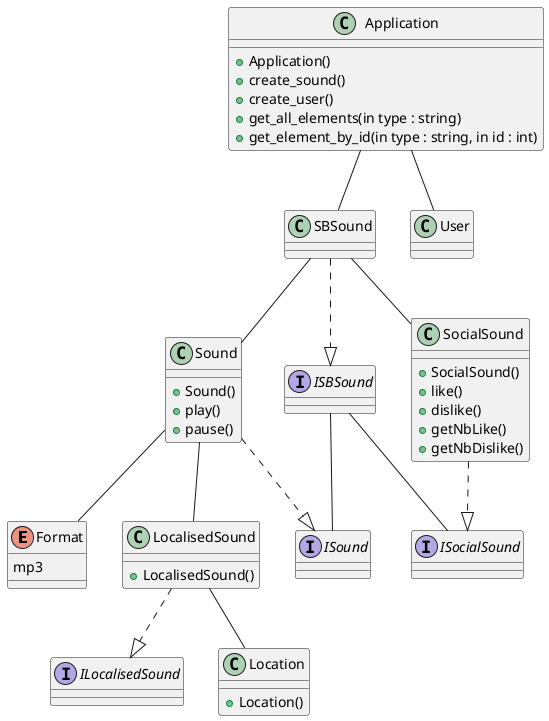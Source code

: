 @startuml SoundBond

enum Format  {
    mp3
}

class Sound {
    +Sound()
    +play()
    +pause()
}

interface ISound {

}

class SocialSound {
    +SocialSound()
    +like()
    +dislike()
    +getNbLike()
    +getNbDislike()
}

interface ISocialSound {

}

class LocalisedSound {
    +LocalisedSound()
}

interface ILocalisedSound {

}

interface ISBSound {
    
}

class SBSound {

}

class Location {
    +Location()
}

class User {

}

class Application {
    +Application()
    +create_sound()
    +create_user()
    +get_all_elements(in type : string)
    +get_element_by_id(in type : string, in id : int)
}

Application -- SBSound
Application -- User
SBSound ..|> ISBSound
SBSound -- SocialSound
SBSound -- Sound
ISBSound -- ISound
ISBSound -- ISocialSound
SocialSound ..|> ISocialSound
Sound ..|> ISound
Sound -- Format
Sound -- LocalisedSound 
LocalisedSound ..|> ILocalisedSound
LocalisedSound -- Location


@enduml